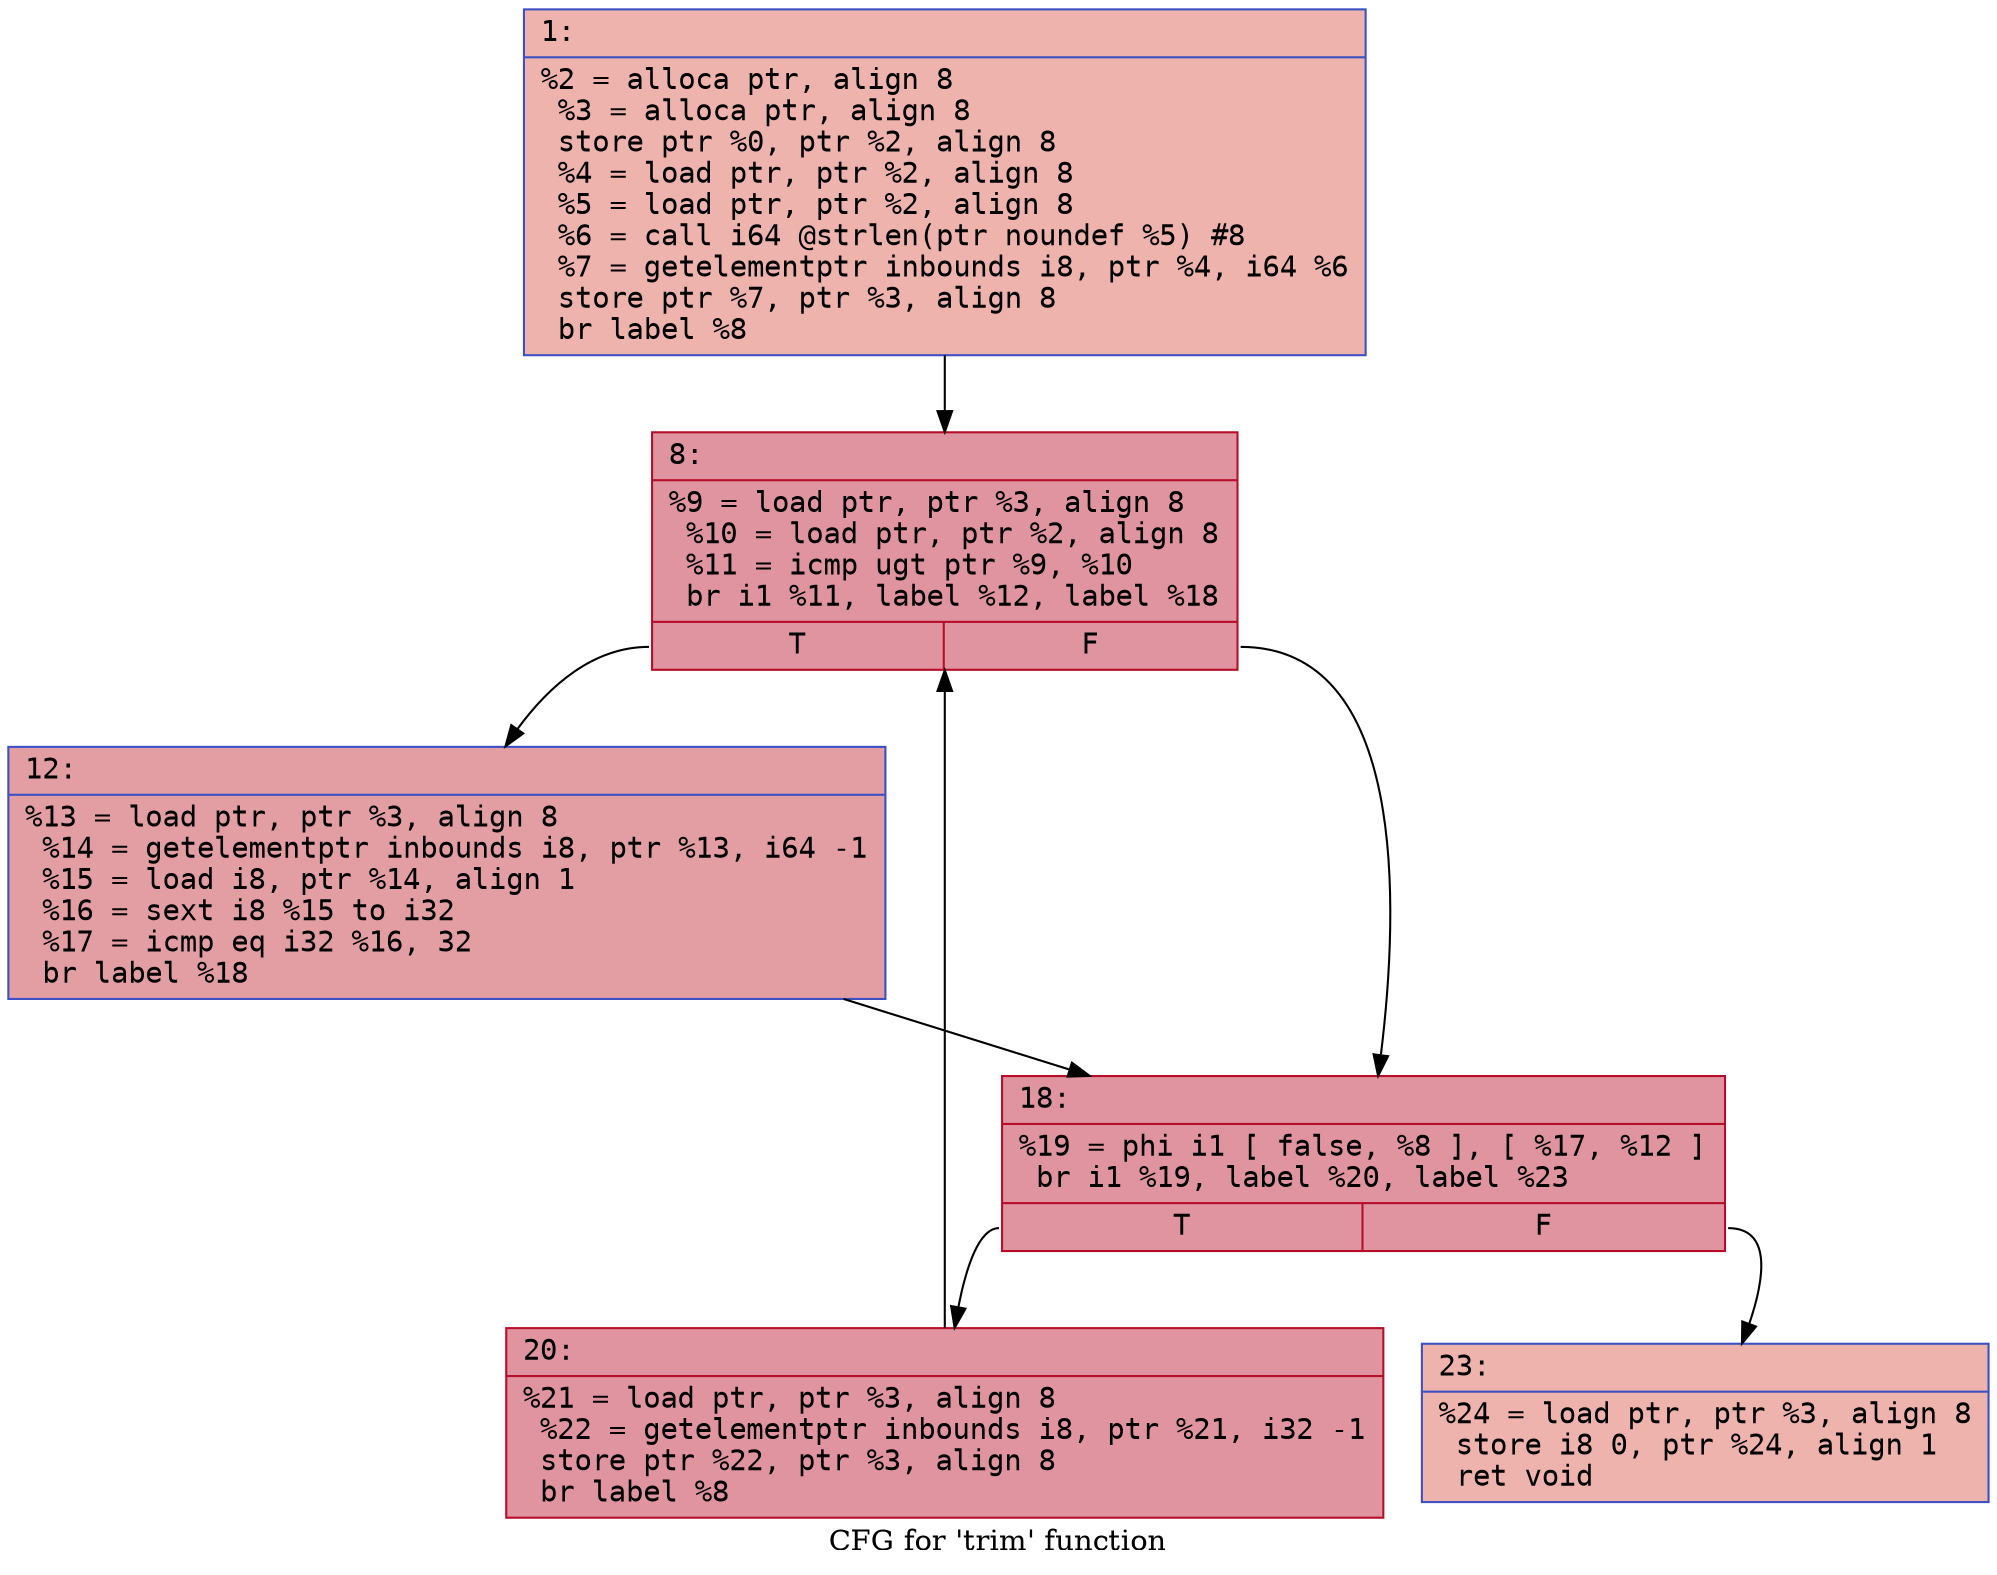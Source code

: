 digraph "CFG for 'trim' function" {
	label="CFG for 'trim' function";

	Node0x600001488be0 [shape=record,color="#3d50c3ff", style=filled, fillcolor="#d6524470" fontname="Courier",label="{1:\l|  %2 = alloca ptr, align 8\l  %3 = alloca ptr, align 8\l  store ptr %0, ptr %2, align 8\l  %4 = load ptr, ptr %2, align 8\l  %5 = load ptr, ptr %2, align 8\l  %6 = call i64 @strlen(ptr noundef %5) #8\l  %7 = getelementptr inbounds i8, ptr %4, i64 %6\l  store ptr %7, ptr %3, align 8\l  br label %8\l}"];
	Node0x600001488be0 -> Node0x600001488c30[tooltip="1 -> 8\nProbability 100.00%" ];
	Node0x600001488c30 [shape=record,color="#b70d28ff", style=filled, fillcolor="#b70d2870" fontname="Courier",label="{8:\l|  %9 = load ptr, ptr %3, align 8\l  %10 = load ptr, ptr %2, align 8\l  %11 = icmp ugt ptr %9, %10\l  br i1 %11, label %12, label %18\l|{<s0>T|<s1>F}}"];
	Node0x600001488c30:s0 -> Node0x600001488c80[tooltip="8 -> 12\nProbability 50.00%" ];
	Node0x600001488c30:s1 -> Node0x600001488cd0[tooltip="8 -> 18\nProbability 50.00%" ];
	Node0x600001488c80 [shape=record,color="#3d50c3ff", style=filled, fillcolor="#be242e70" fontname="Courier",label="{12:\l|  %13 = load ptr, ptr %3, align 8\l  %14 = getelementptr inbounds i8, ptr %13, i64 -1\l  %15 = load i8, ptr %14, align 1\l  %16 = sext i8 %15 to i32\l  %17 = icmp eq i32 %16, 32\l  br label %18\l}"];
	Node0x600001488c80 -> Node0x600001488cd0[tooltip="12 -> 18\nProbability 100.00%" ];
	Node0x600001488cd0 [shape=record,color="#b70d28ff", style=filled, fillcolor="#b70d2870" fontname="Courier",label="{18:\l|  %19 = phi i1 [ false, %8 ], [ %17, %12 ]\l  br i1 %19, label %20, label %23\l|{<s0>T|<s1>F}}"];
	Node0x600001488cd0:s0 -> Node0x600001488d20[tooltip="18 -> 20\nProbability 96.88%" ];
	Node0x600001488cd0:s1 -> Node0x600001488d70[tooltip="18 -> 23\nProbability 3.12%" ];
	Node0x600001488d20 [shape=record,color="#b70d28ff", style=filled, fillcolor="#b70d2870" fontname="Courier",label="{20:\l|  %21 = load ptr, ptr %3, align 8\l  %22 = getelementptr inbounds i8, ptr %21, i32 -1\l  store ptr %22, ptr %3, align 8\l  br label %8\l}"];
	Node0x600001488d20 -> Node0x600001488c30[tooltip="20 -> 8\nProbability 100.00%" ];
	Node0x600001488d70 [shape=record,color="#3d50c3ff", style=filled, fillcolor="#d6524470" fontname="Courier",label="{23:\l|  %24 = load ptr, ptr %3, align 8\l  store i8 0, ptr %24, align 1\l  ret void\l}"];
}
